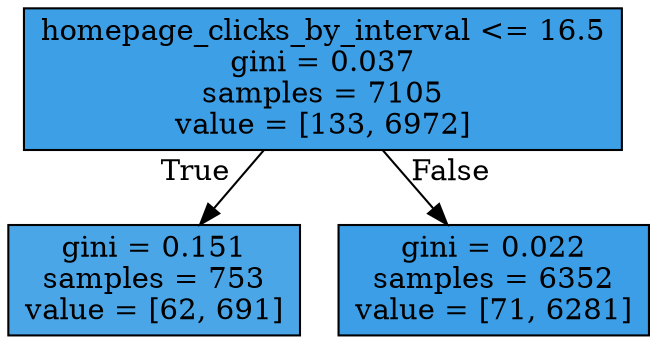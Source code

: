digraph Tree {
node [shape=box, style="filled", color="black"] ;
0 [label="homepage_clicks_by_interval <= 16.5\ngini = 0.037\nsamples = 7105\nvalue = [133, 6972]", fillcolor="#399de5fa"] ;
1 [label="gini = 0.151\nsamples = 753\nvalue = [62, 691]", fillcolor="#399de5e8"] ;
0 -> 1 [labeldistance=2.5, labelangle=45, headlabel="True"] ;
2 [label="gini = 0.022\nsamples = 6352\nvalue = [71, 6281]", fillcolor="#399de5fc"] ;
0 -> 2 [labeldistance=2.5, labelangle=-45, headlabel="False"] ;
}
